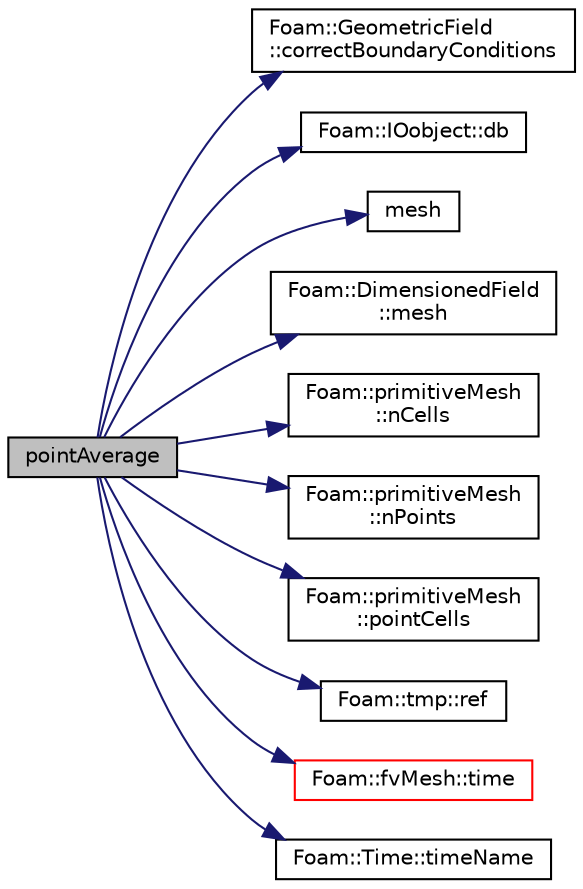 digraph "pointAverage"
{
  bgcolor="transparent";
  edge [fontname="Helvetica",fontsize="10",labelfontname="Helvetica",labelfontsize="10"];
  node [fontname="Helvetica",fontsize="10",shape=record];
  rankdir="LR";
  Node1723 [label="pointAverage",height=0.2,width=0.4,color="black", fillcolor="grey75", style="filled", fontcolor="black"];
  Node1723 -> Node1724 [color="midnightblue",fontsize="10",style="solid",fontname="Helvetica"];
  Node1724 [label="Foam::GeometricField\l::correctBoundaryConditions",height=0.2,width=0.4,color="black",URL="$a23249.html#acaf6878ef900e593c4b20812f1b567d6",tooltip="Correct boundary field. "];
  Node1723 -> Node1725 [color="midnightblue",fontsize="10",style="solid",fontname="Helvetica"];
  Node1725 [label="Foam::IOobject::db",height=0.2,width=0.4,color="black",URL="$a27249.html#a65cc75d9f80b1df5c3184fb2274a97f1",tooltip="Return the local objectRegistry. "];
  Node1723 -> Node1726 [color="midnightblue",fontsize="10",style="solid",fontname="Helvetica"];
  Node1726 [label="mesh",height=0.2,width=0.4,color="black",URL="$a30653.html#ae78c91f8ff731c07ccc4351d9fe861ba",tooltip="Access to the underlying mesh. "];
  Node1723 -> Node1727 [color="midnightblue",fontsize="10",style="solid",fontname="Helvetica"];
  Node1727 [label="Foam::DimensionedField\l::mesh",height=0.2,width=0.4,color="black",URL="$a27497.html#a8f1110830348a1448a14ab5e3cf47e3b",tooltip="Return mesh. "];
  Node1723 -> Node1728 [color="midnightblue",fontsize="10",style="solid",fontname="Helvetica"];
  Node1728 [label="Foam::primitiveMesh\l::nCells",height=0.2,width=0.4,color="black",URL="$a28685.html#a13b94bdb0926552bf78ad5210a73a3d5"];
  Node1723 -> Node1729 [color="midnightblue",fontsize="10",style="solid",fontname="Helvetica"];
  Node1729 [label="Foam::primitiveMesh\l::nPoints",height=0.2,width=0.4,color="black",URL="$a28685.html#a1c886a784a597459dbf2d9470798e9dd"];
  Node1723 -> Node1730 [color="midnightblue",fontsize="10",style="solid",fontname="Helvetica"];
  Node1730 [label="Foam::primitiveMesh\l::pointCells",height=0.2,width=0.4,color="black",URL="$a28685.html#a4397bfc7b201fc2ddfc19b859aca451d"];
  Node1723 -> Node1731 [color="midnightblue",fontsize="10",style="solid",fontname="Helvetica"];
  Node1731 [label="Foam::tmp::ref",height=0.2,width=0.4,color="black",URL="$a27077.html#aeaf81e641282874cef07f5b808efc83b",tooltip="Return non-const reference or generate a fatal error. "];
  Node1723 -> Node1732 [color="midnightblue",fontsize="10",style="solid",fontname="Helvetica"];
  Node1732 [label="Foam::fvMesh::time",height=0.2,width=0.4,color="red",URL="$a23593.html#a0d94096809fe3376b29a2a29ca11bb18",tooltip="Return the top-level database. "];
  Node1723 -> Node1734 [color="midnightblue",fontsize="10",style="solid",fontname="Helvetica"];
  Node1734 [label="Foam::Time::timeName",height=0.2,width=0.4,color="black",URL="$a27457.html#a5ae6a110de1b22323e19a46943c7f0c1",tooltip="Return time name of given scalar time. "];
}
